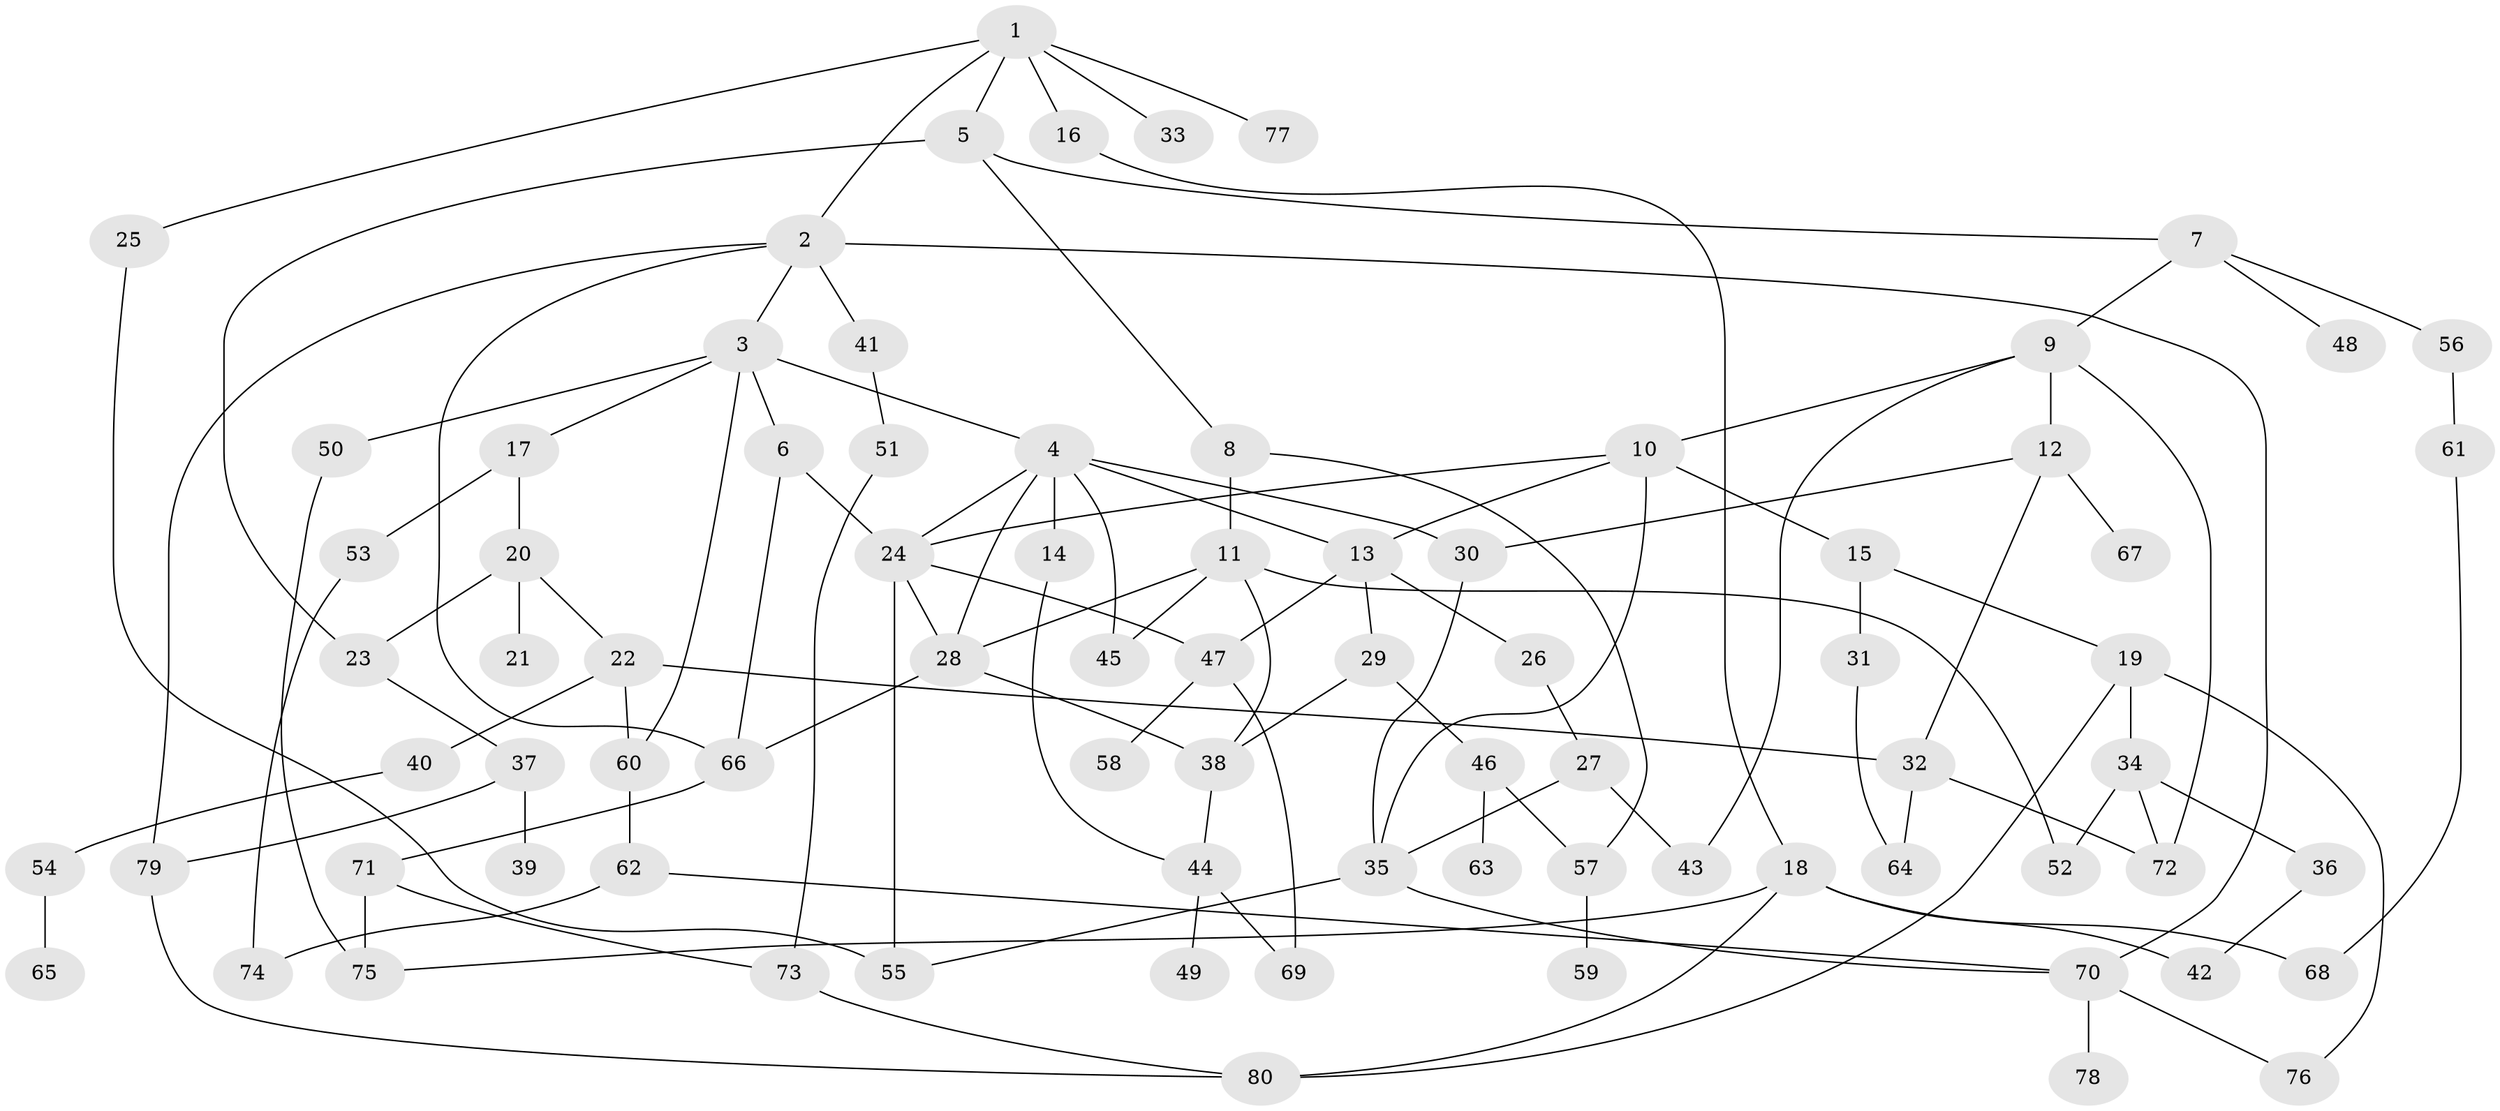 // coarse degree distribution, {5: 0.18, 10: 0.02, 7: 0.06, 3: 0.12, 6: 0.1, 4: 0.1, 1: 0.16, 2: 0.26}
// Generated by graph-tools (version 1.1) at 2025/23/03/03/25 07:23:30]
// undirected, 80 vertices, 119 edges
graph export_dot {
graph [start="1"]
  node [color=gray90,style=filled];
  1;
  2;
  3;
  4;
  5;
  6;
  7;
  8;
  9;
  10;
  11;
  12;
  13;
  14;
  15;
  16;
  17;
  18;
  19;
  20;
  21;
  22;
  23;
  24;
  25;
  26;
  27;
  28;
  29;
  30;
  31;
  32;
  33;
  34;
  35;
  36;
  37;
  38;
  39;
  40;
  41;
  42;
  43;
  44;
  45;
  46;
  47;
  48;
  49;
  50;
  51;
  52;
  53;
  54;
  55;
  56;
  57;
  58;
  59;
  60;
  61;
  62;
  63;
  64;
  65;
  66;
  67;
  68;
  69;
  70;
  71;
  72;
  73;
  74;
  75;
  76;
  77;
  78;
  79;
  80;
  1 -- 2;
  1 -- 5;
  1 -- 16;
  1 -- 25;
  1 -- 33;
  1 -- 77;
  2 -- 3;
  2 -- 41;
  2 -- 66;
  2 -- 70;
  2 -- 79;
  3 -- 4;
  3 -- 6;
  3 -- 17;
  3 -- 50;
  3 -- 60;
  4 -- 13;
  4 -- 14;
  4 -- 30;
  4 -- 28;
  4 -- 24;
  4 -- 45;
  5 -- 7;
  5 -- 8;
  5 -- 23;
  6 -- 24;
  6 -- 66;
  7 -- 9;
  7 -- 48;
  7 -- 56;
  8 -- 11;
  8 -- 57;
  9 -- 10;
  9 -- 12;
  9 -- 72;
  9 -- 43;
  10 -- 15;
  10 -- 13;
  10 -- 24;
  10 -- 35;
  11 -- 28;
  11 -- 45;
  11 -- 52;
  11 -- 38;
  12 -- 32;
  12 -- 67;
  12 -- 30;
  13 -- 26;
  13 -- 29;
  13 -- 47;
  14 -- 44;
  15 -- 19;
  15 -- 31;
  16 -- 18;
  17 -- 20;
  17 -- 53;
  18 -- 42;
  18 -- 75;
  18 -- 68;
  18 -- 80;
  19 -- 34;
  19 -- 80;
  19 -- 76;
  20 -- 21;
  20 -- 22;
  20 -- 23;
  22 -- 40;
  22 -- 60;
  22 -- 32;
  23 -- 37;
  24 -- 55;
  24 -- 47;
  24 -- 28;
  25 -- 55;
  26 -- 27;
  27 -- 43;
  27 -- 35;
  28 -- 38;
  28 -- 66;
  29 -- 46;
  29 -- 38;
  30 -- 35;
  31 -- 64;
  32 -- 64;
  32 -- 72;
  34 -- 36;
  34 -- 52;
  34 -- 72;
  35 -- 70;
  35 -- 55;
  36 -- 42;
  37 -- 39;
  37 -- 79;
  38 -- 44;
  40 -- 54;
  41 -- 51;
  44 -- 49;
  44 -- 69;
  46 -- 63;
  46 -- 57;
  47 -- 58;
  47 -- 69;
  50 -- 75;
  51 -- 73;
  53 -- 74;
  54 -- 65;
  56 -- 61;
  57 -- 59;
  60 -- 62;
  61 -- 68;
  62 -- 74;
  62 -- 70;
  66 -- 71;
  70 -- 76;
  70 -- 78;
  71 -- 73;
  71 -- 75;
  73 -- 80;
  79 -- 80;
}
